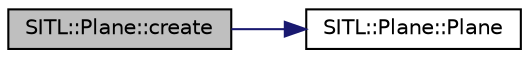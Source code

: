 digraph "SITL::Plane::create"
{
 // INTERACTIVE_SVG=YES
  edge [fontname="Helvetica",fontsize="10",labelfontname="Helvetica",labelfontsize="10"];
  node [fontname="Helvetica",fontsize="10",shape=record];
  rankdir="LR";
  Node1 [label="SITL::Plane::create",height=0.2,width=0.4,color="black", fillcolor="grey75", style="filled", fontcolor="black"];
  Node1 -> Node2 [color="midnightblue",fontsize="10",style="solid",fontname="Helvetica"];
  Node2 [label="SITL::Plane::Plane",height=0.2,width=0.4,color="black", fillcolor="white", style="filled",URL="$classSITL_1_1Plane.html#a8f9eb4a0a68cf791ab6a234a0babccdf"];
}
